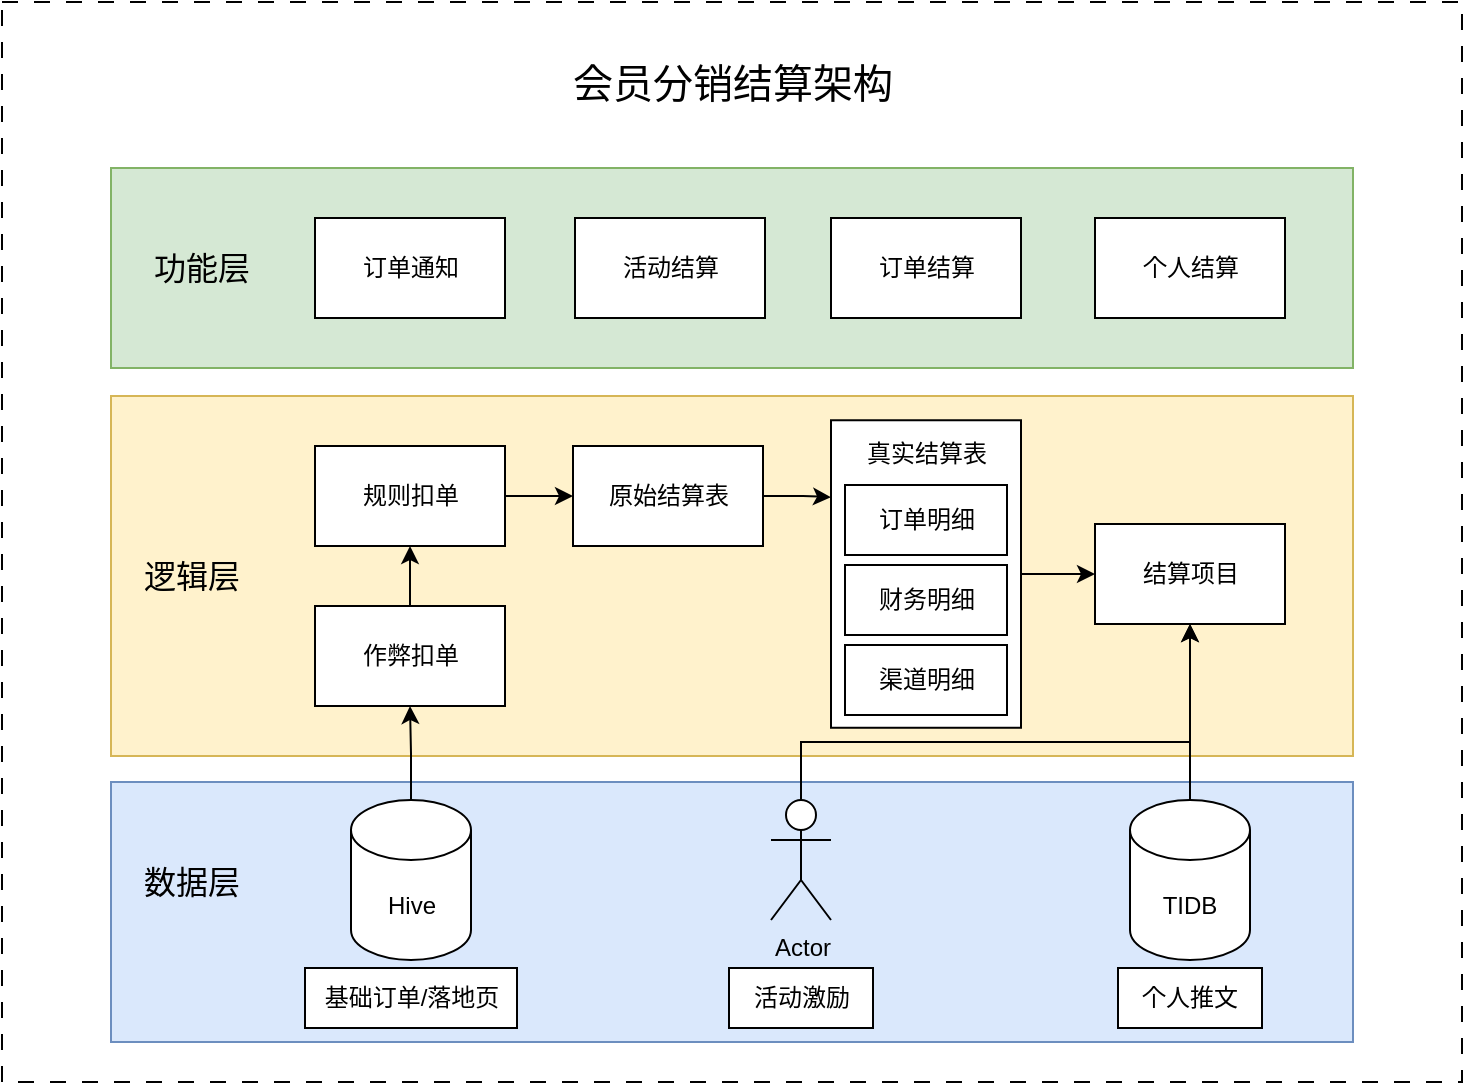 <mxfile version="21.5.2" type="github">
  <diagram name="第 1 页" id="lzQ1DLNY_wVtoXrVYpb8">
    <mxGraphModel dx="795" dy="460" grid="1" gridSize="10" guides="1" tooltips="1" connect="1" arrows="1" fold="1" page="1" pageScale="1" pageWidth="827" pageHeight="1169" math="0" shadow="0">
      <root>
        <mxCell id="0" />
        <mxCell id="1" parent="0" />
        <mxCell id="ZjOCM4_gFHU6vP_n-oH2-35" value="" style="rounded=0;whiteSpace=wrap;html=1;dashed=1;dashPattern=8 8;" parent="1" vertex="1">
          <mxGeometry x="49" y="70" width="730" height="540" as="geometry" />
        </mxCell>
        <mxCell id="ZjOCM4_gFHU6vP_n-oH2-8" value="" style="rounded=0;whiteSpace=wrap;html=1;fillColor=#fff2cc;strokeColor=#d6b656;" parent="1" vertex="1">
          <mxGeometry x="103.5" y="267" width="621" height="180" as="geometry" />
        </mxCell>
        <mxCell id="ZjOCM4_gFHU6vP_n-oH2-1" value="" style="rounded=0;whiteSpace=wrap;html=1;fillColor=#dae8fc;strokeColor=#6c8ebf;" parent="1" vertex="1">
          <mxGeometry x="103.5" y="460" width="621" height="130" as="geometry" />
        </mxCell>
        <mxCell id="ZjOCM4_gFHU6vP_n-oH2-2" value="&lt;font style=&quot;font-size: 16px;&quot;&gt;数据层&lt;/font&gt;" style="text;html=1;align=center;verticalAlign=middle;whiteSpace=wrap;rounded=0;" parent="1" vertex="1">
          <mxGeometry x="113.5" y="495" width="60" height="30" as="geometry" />
        </mxCell>
        <mxCell id="ZjOCM4_gFHU6vP_n-oH2-10" value="&lt;font size=&quot;3&quot;&gt;逻辑层&lt;/font&gt;" style="text;html=1;align=center;verticalAlign=middle;whiteSpace=wrap;rounded=0;" parent="1" vertex="1">
          <mxGeometry x="108.5" y="342" width="70" height="30" as="geometry" />
        </mxCell>
        <mxCell id="ZjOCM4_gFHU6vP_n-oH2-11" value="" style="rounded=0;whiteSpace=wrap;html=1;fillColor=#d5e8d4;strokeColor=#82b366;" parent="1" vertex="1">
          <mxGeometry x="103.5" y="153" width="621" height="100" as="geometry" />
        </mxCell>
        <mxCell id="ZjOCM4_gFHU6vP_n-oH2-12" value="&lt;font size=&quot;3&quot;&gt;功能层&lt;/font&gt;" style="text;html=1;align=center;verticalAlign=middle;whiteSpace=wrap;rounded=0;" parent="1" vertex="1">
          <mxGeometry x="113.5" y="188" width="70" height="30" as="geometry" />
        </mxCell>
        <mxCell id="UoO3MnRja3fT0zqStKwZ-4" style="edgeStyle=orthogonalEdgeStyle;rounded=0;orthogonalLoop=1;jettySize=auto;html=1;entryX=0.5;entryY=1;entryDx=0;entryDy=0;" edge="1" parent="1" source="ZjOCM4_gFHU6vP_n-oH2-15" target="UoO3MnRja3fT0zqStKwZ-2">
          <mxGeometry relative="1" as="geometry" />
        </mxCell>
        <mxCell id="ZjOCM4_gFHU6vP_n-oH2-15" value="作弊扣单" style="rounded=0;whiteSpace=wrap;html=1;" parent="1" vertex="1">
          <mxGeometry x="205.5" y="372" width="95" height="50" as="geometry" />
        </mxCell>
        <mxCell id="UoO3MnRja3fT0zqStKwZ-6" style="edgeStyle=orthogonalEdgeStyle;rounded=0;orthogonalLoop=1;jettySize=auto;html=1;entryX=0;entryY=0.25;entryDx=0;entryDy=0;" edge="1" parent="1" source="ZjOCM4_gFHU6vP_n-oH2-17" target="ZjOCM4_gFHU6vP_n-oH2-18">
          <mxGeometry relative="1" as="geometry" />
        </mxCell>
        <mxCell id="ZjOCM4_gFHU6vP_n-oH2-17" value="原始结算表" style="rounded=0;whiteSpace=wrap;html=1;" parent="1" vertex="1">
          <mxGeometry x="334.5" y="292" width="95" height="50" as="geometry" />
        </mxCell>
        <mxCell id="UoO3MnRja3fT0zqStKwZ-20" style="edgeStyle=orthogonalEdgeStyle;rounded=0;orthogonalLoop=1;jettySize=auto;html=1;entryX=0;entryY=0.5;entryDx=0;entryDy=0;" edge="1" parent="1" source="ZjOCM4_gFHU6vP_n-oH2-18" target="ZjOCM4_gFHU6vP_n-oH2-26">
          <mxGeometry relative="1" as="geometry" />
        </mxCell>
        <mxCell id="ZjOCM4_gFHU6vP_n-oH2-18" value="" style="rounded=0;whiteSpace=wrap;html=1;" parent="1" vertex="1">
          <mxGeometry x="463.5" y="279.13" width="95" height="153.75" as="geometry" />
        </mxCell>
        <mxCell id="ZjOCM4_gFHU6vP_n-oH2-19" value="订单明细" style="rounded=0;whiteSpace=wrap;html=1;" parent="1" vertex="1">
          <mxGeometry x="470.5" y="311.5" width="81" height="35" as="geometry" />
        </mxCell>
        <mxCell id="ZjOCM4_gFHU6vP_n-oH2-20" value="财务明细" style="rounded=0;whiteSpace=wrap;html=1;" parent="1" vertex="1">
          <mxGeometry x="470.5" y="351.5" width="81" height="35" as="geometry" />
        </mxCell>
        <mxCell id="ZjOCM4_gFHU6vP_n-oH2-21" value="渠道明细" style="rounded=0;whiteSpace=wrap;html=1;" parent="1" vertex="1">
          <mxGeometry x="470.5" y="391.5" width="81" height="35" as="geometry" />
        </mxCell>
        <mxCell id="ZjOCM4_gFHU6vP_n-oH2-26" value="结算项目" style="rounded=0;whiteSpace=wrap;html=1;" parent="1" vertex="1">
          <mxGeometry x="595.5" y="331" width="95" height="50" as="geometry" />
        </mxCell>
        <mxCell id="ZjOCM4_gFHU6vP_n-oH2-27" value="订单结算" style="rounded=0;whiteSpace=wrap;html=1;" parent="1" vertex="1">
          <mxGeometry x="463.5" y="178" width="95" height="50" as="geometry" />
        </mxCell>
        <mxCell id="ZjOCM4_gFHU6vP_n-oH2-28" style="edgeStyle=orthogonalEdgeStyle;rounded=0;orthogonalLoop=1;jettySize=auto;html=1;exitX=0.5;exitY=0;exitDx=0;exitDy=0;exitPerimeter=0;entryX=0.5;entryY=1;entryDx=0;entryDy=0;" parent="1" source="ZjOCM4_gFHU6vP_n-oH2-3" target="ZjOCM4_gFHU6vP_n-oH2-15" edge="1">
          <mxGeometry relative="1" as="geometry" />
        </mxCell>
        <mxCell id="ZjOCM4_gFHU6vP_n-oH2-33" value="真实结算表" style="text;html=1;strokeColor=none;fillColor=none;align=center;verticalAlign=middle;whiteSpace=wrap;rounded=0;" parent="1" vertex="1">
          <mxGeometry x="474.5" y="283.13" width="73" height="26" as="geometry" />
        </mxCell>
        <mxCell id="ZjOCM4_gFHU6vP_n-oH2-34" value="订单通知" style="rounded=0;whiteSpace=wrap;html=1;" parent="1" vertex="1">
          <mxGeometry x="205.5" y="178" width="95" height="50" as="geometry" />
        </mxCell>
        <mxCell id="ZjOCM4_gFHU6vP_n-oH2-36" value="&lt;font style=&quot;font-size: 20px;&quot;&gt;会员分销结算架构&lt;/font&gt;" style="text;html=1;strokeColor=none;fillColor=none;align=center;verticalAlign=middle;whiteSpace=wrap;rounded=0;" parent="1" vertex="1">
          <mxGeometry x="313.5" y="90" width="201" height="40" as="geometry" />
        </mxCell>
        <mxCell id="ZjOCM4_gFHU6vP_n-oH2-37" value="活动结算" style="rounded=0;whiteSpace=wrap;html=1;" parent="1" vertex="1">
          <mxGeometry x="335.5" y="178" width="95" height="50" as="geometry" />
        </mxCell>
        <mxCell id="UoO3MnRja3fT0zqStKwZ-5" style="edgeStyle=orthogonalEdgeStyle;rounded=0;orthogonalLoop=1;jettySize=auto;html=1;entryX=0;entryY=0.5;entryDx=0;entryDy=0;" edge="1" parent="1" source="UoO3MnRja3fT0zqStKwZ-2" target="ZjOCM4_gFHU6vP_n-oH2-17">
          <mxGeometry relative="1" as="geometry" />
        </mxCell>
        <mxCell id="UoO3MnRja3fT0zqStKwZ-2" value="规则扣单" style="rounded=0;whiteSpace=wrap;html=1;" vertex="1" parent="1">
          <mxGeometry x="205.5" y="292" width="95" height="50" as="geometry" />
        </mxCell>
        <mxCell id="UoO3MnRja3fT0zqStKwZ-9" value="" style="group" vertex="1" connectable="0" parent="1">
          <mxGeometry x="607" y="469" width="72" height="114" as="geometry" />
        </mxCell>
        <mxCell id="ZjOCM4_gFHU6vP_n-oH2-7" value="TIDB" style="shape=cylinder3;whiteSpace=wrap;html=1;boundedLbl=1;backgroundOutline=1;size=15;" parent="UoO3MnRja3fT0zqStKwZ-9" vertex="1">
          <mxGeometry x="6" width="60" height="80" as="geometry" />
        </mxCell>
        <mxCell id="ZjOCM4_gFHU6vP_n-oH2-23" value="个人推文" style="rounded=0;whiteSpace=wrap;html=1;" parent="UoO3MnRja3fT0zqStKwZ-9" vertex="1">
          <mxGeometry y="84" width="72" height="30" as="geometry" />
        </mxCell>
        <mxCell id="UoO3MnRja3fT0zqStKwZ-10" value="" style="group" vertex="1" connectable="0" parent="1">
          <mxGeometry x="412.5" y="469" width="72" height="114" as="geometry" />
        </mxCell>
        <mxCell id="ZjOCM4_gFHU6vP_n-oH2-4" value="Actor" style="shape=umlActor;verticalLabelPosition=bottom;verticalAlign=top;html=1;outlineConnect=0;" parent="UoO3MnRja3fT0zqStKwZ-10" vertex="1">
          <mxGeometry x="21" width="30" height="60" as="geometry" />
        </mxCell>
        <mxCell id="ZjOCM4_gFHU6vP_n-oH2-24" value="活动激励" style="rounded=0;whiteSpace=wrap;html=1;" parent="UoO3MnRja3fT0zqStKwZ-10" vertex="1">
          <mxGeometry y="84" width="72" height="30" as="geometry" />
        </mxCell>
        <mxCell id="UoO3MnRja3fT0zqStKwZ-11" value="" style="group" vertex="1" connectable="0" parent="1">
          <mxGeometry x="200.5" y="469" width="106" height="114" as="geometry" />
        </mxCell>
        <mxCell id="ZjOCM4_gFHU6vP_n-oH2-3" value="Hive" style="shape=cylinder3;whiteSpace=wrap;html=1;boundedLbl=1;backgroundOutline=1;size=15;" parent="UoO3MnRja3fT0zqStKwZ-11" vertex="1">
          <mxGeometry x="23" width="60" height="80" as="geometry" />
        </mxCell>
        <mxCell id="ZjOCM4_gFHU6vP_n-oH2-22" value="基础订单/落地页" style="rounded=0;whiteSpace=wrap;html=1;" parent="UoO3MnRja3fT0zqStKwZ-11" vertex="1">
          <mxGeometry y="84" width="106" height="30" as="geometry" />
        </mxCell>
        <mxCell id="UoO3MnRja3fT0zqStKwZ-21" style="edgeStyle=orthogonalEdgeStyle;rounded=0;orthogonalLoop=1;jettySize=auto;html=1;entryX=0.5;entryY=1;entryDx=0;entryDy=0;" edge="1" parent="1" source="ZjOCM4_gFHU6vP_n-oH2-4" target="ZjOCM4_gFHU6vP_n-oH2-26">
          <mxGeometry relative="1" as="geometry">
            <Array as="points">
              <mxPoint x="448.5" y="440" />
              <mxPoint x="642.5" y="440" />
            </Array>
          </mxGeometry>
        </mxCell>
        <mxCell id="UoO3MnRja3fT0zqStKwZ-23" style="edgeStyle=orthogonalEdgeStyle;rounded=0;orthogonalLoop=1;jettySize=auto;html=1;" edge="1" parent="1" source="ZjOCM4_gFHU6vP_n-oH2-7" target="ZjOCM4_gFHU6vP_n-oH2-26">
          <mxGeometry relative="1" as="geometry" />
        </mxCell>
        <mxCell id="UoO3MnRja3fT0zqStKwZ-24" value="个人结算" style="rounded=0;whiteSpace=wrap;html=1;" vertex="1" parent="1">
          <mxGeometry x="595.5" y="178" width="95" height="50" as="geometry" />
        </mxCell>
      </root>
    </mxGraphModel>
  </diagram>
</mxfile>
